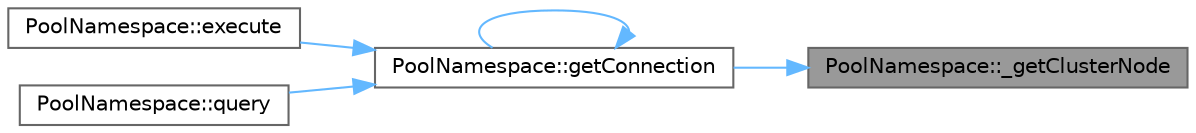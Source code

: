 digraph "PoolNamespace::_getClusterNode"
{
 // INTERACTIVE_SVG=YES
 // LATEX_PDF_SIZE
  bgcolor="transparent";
  edge [fontname=Helvetica,fontsize=10,labelfontname=Helvetica,labelfontsize=10];
  node [fontname=Helvetica,fontsize=10,shape=box,height=0.2,width=0.4];
  rankdir="RL";
  Node1 [id="Node000001",label="PoolNamespace::_getClusterNode",height=0.2,width=0.4,color="gray40", fillcolor="grey60", style="filled", fontcolor="black",tooltip=" "];
  Node1 -> Node2 [id="edge1_Node000001_Node000002",dir="back",color="steelblue1",style="solid",tooltip=" "];
  Node2 [id="Node000002",label="PoolNamespace::getConnection",height=0.2,width=0.4,color="grey40", fillcolor="white", style="filled",URL="$d1/dd1/a00804_a507a16fea1143e217f35da0a607bee6f.html#a507a16fea1143e217f35da0a607bee6f",tooltip=" "];
  Node2 -> Node3 [id="edge2_Node000002_Node000003",dir="back",color="steelblue1",style="solid",tooltip=" "];
  Node3 [id="Node000003",label="PoolNamespace::execute",height=0.2,width=0.4,color="grey40", fillcolor="white", style="filled",URL="$d1/dd1/a00804_acee0ef55bba7093a0d76e37937b695ff.html#acee0ef55bba7093a0d76e37937b695ff",tooltip="pool cluster execute"];
  Node2 -> Node2 [id="edge3_Node000002_Node000002",dir="back",color="steelblue1",style="solid",tooltip=" "];
  Node2 -> Node4 [id="edge4_Node000002_Node000004",dir="back",color="steelblue1",style="solid",tooltip=" "];
  Node4 [id="Node000004",label="PoolNamespace::query",height=0.2,width=0.4,color="grey40", fillcolor="white", style="filled",URL="$d1/dd1/a00804_a1a068b77db056b62498bf78b59dd26ce.html#a1a068b77db056b62498bf78b59dd26ce",tooltip="pool cluster query"];
}
